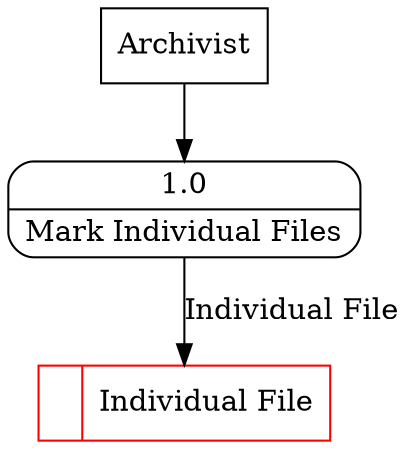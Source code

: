 digraph dfd2{ 
node[shape=record]
200 [label="<f0>  |<f1> Individual File " color=red];
201 [label="Archivist" shape=box];
202 [label="{<f0> 1.0|<f1> Mark Individual Files }" shape=Mrecord];
201 -> 202
202 -> 200 [label="Individual File"]
}